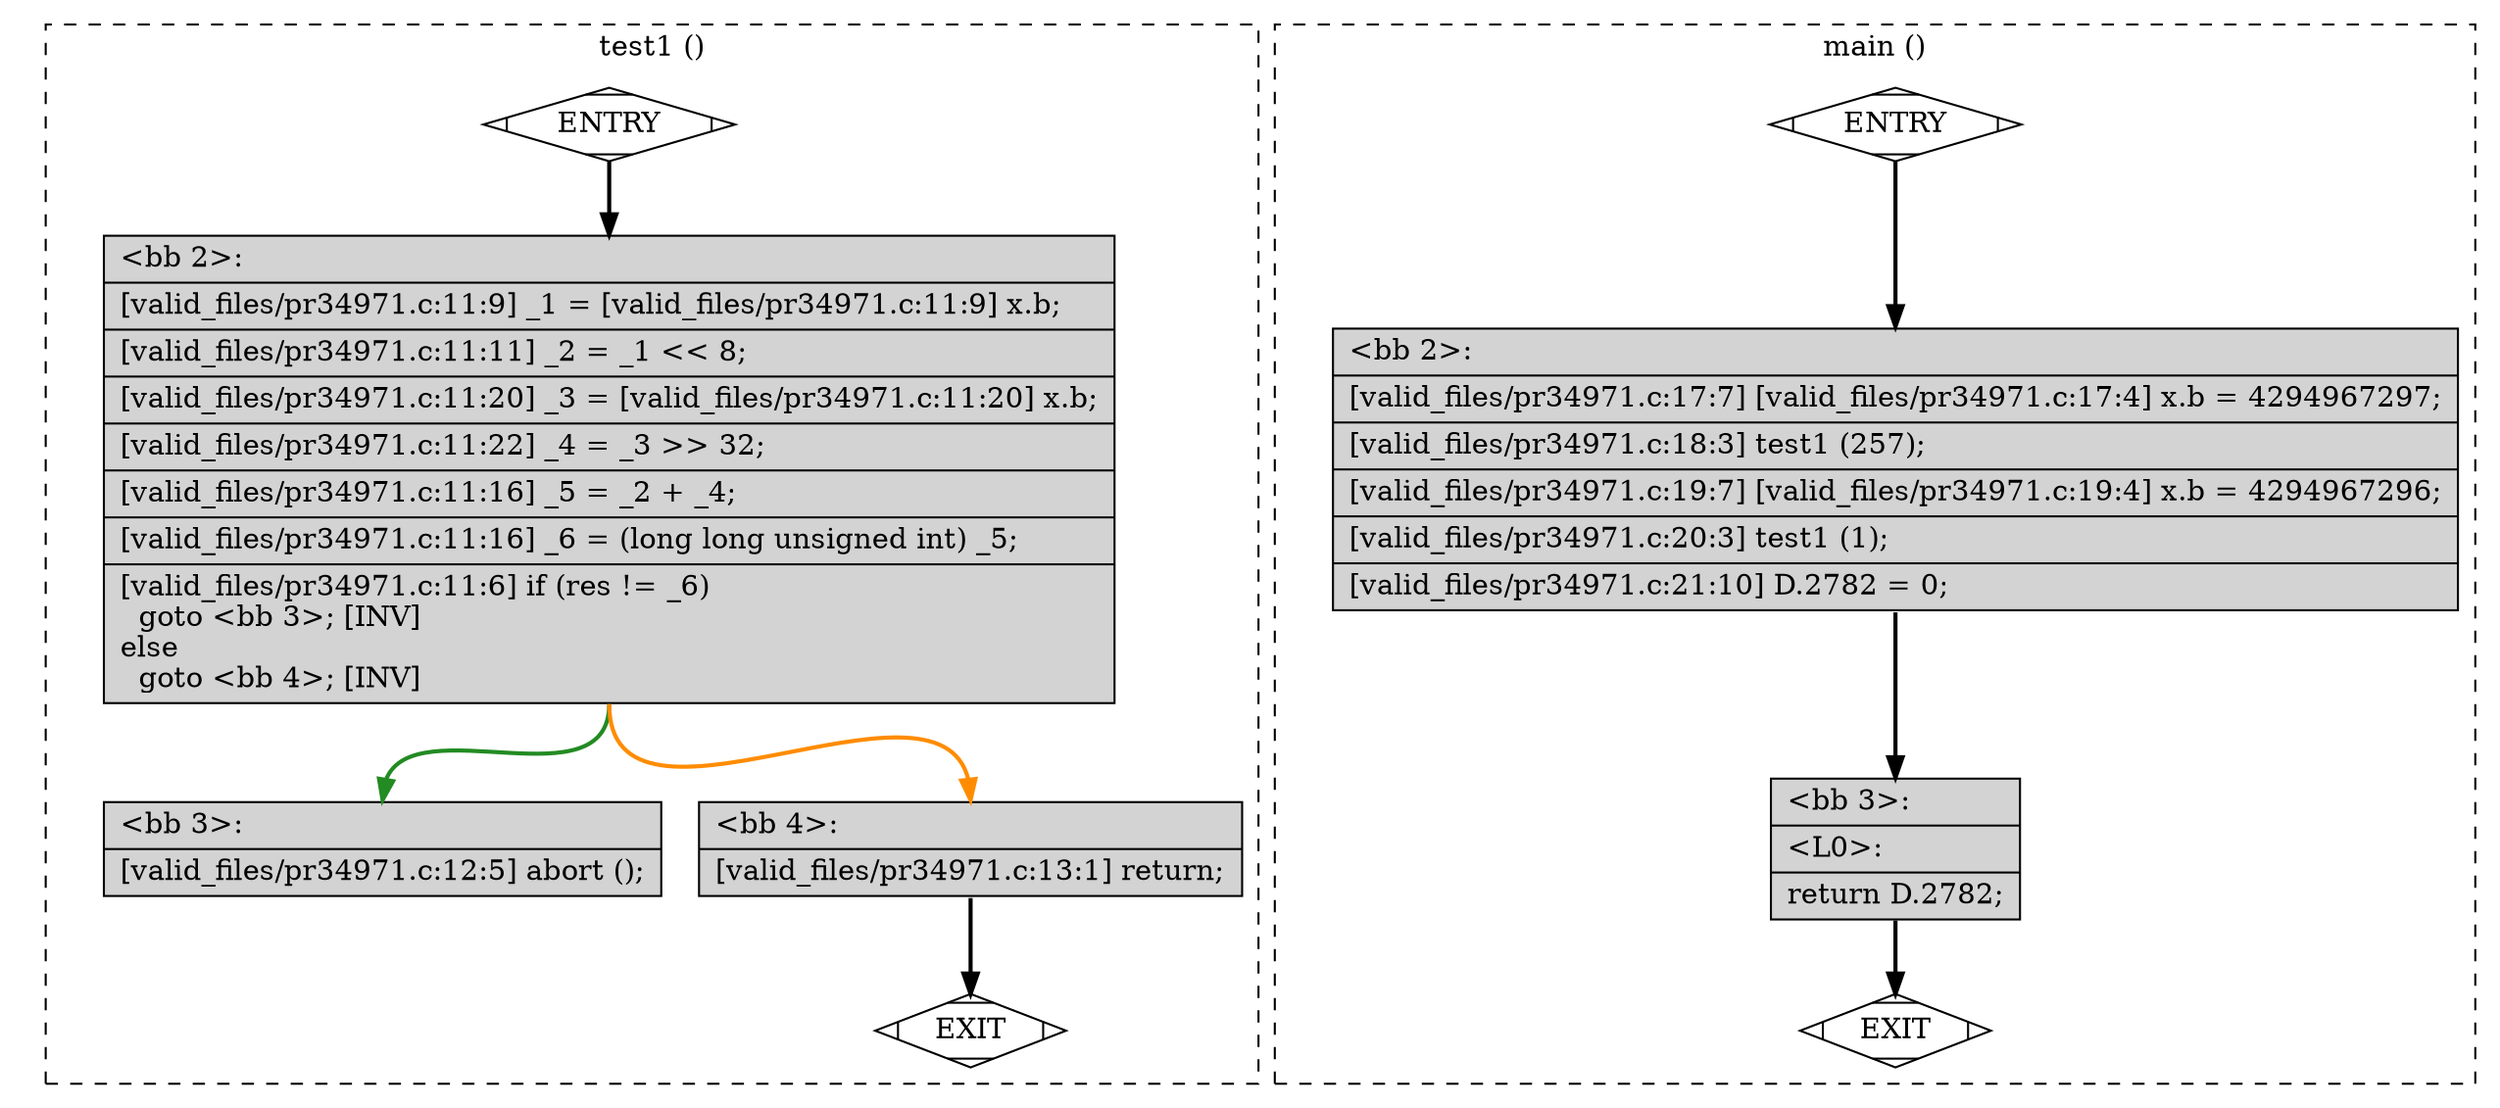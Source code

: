 digraph "a-pr34971.c.015t.cfg" {
overlap=false;
subgraph "cluster_test1" {
	style="dashed";
	color="black";
	label="test1 ()";
	fn_0_basic_block_0 [shape=Mdiamond,style=filled,fillcolor=white,label="ENTRY"];

	fn_0_basic_block_1 [shape=Mdiamond,style=filled,fillcolor=white,label="EXIT"];

	fn_0_basic_block_2 [shape=record,style=filled,fillcolor=lightgrey,label="{\<bb\ 2\>:\l\
|[valid_files/pr34971.c:11:9]\ _1\ =\ [valid_files/pr34971.c:11:9]\ x.b;\l\
|[valid_files/pr34971.c:11:11]\ _2\ =\ _1\ \<\<\ 8;\l\
|[valid_files/pr34971.c:11:20]\ _3\ =\ [valid_files/pr34971.c:11:20]\ x.b;\l\
|[valid_files/pr34971.c:11:22]\ _4\ =\ _3\ \>\>\ 32;\l\
|[valid_files/pr34971.c:11:16]\ _5\ =\ _2\ +\ _4;\l\
|[valid_files/pr34971.c:11:16]\ _6\ =\ (long\ long\ unsigned\ int)\ _5;\l\
|[valid_files/pr34971.c:11:6]\ if\ (res\ !=\ _6)\l\
\ \ goto\ \<bb\ 3\>;\ [INV]\l\
else\l\
\ \ goto\ \<bb\ 4\>;\ [INV]\l\
}"];

	fn_0_basic_block_3 [shape=record,style=filled,fillcolor=lightgrey,label="{\<bb\ 3\>:\l\
|[valid_files/pr34971.c:12:5]\ abort\ ();\l\
}"];

	fn_0_basic_block_4 [shape=record,style=filled,fillcolor=lightgrey,label="{\<bb\ 4\>:\l\
|[valid_files/pr34971.c:13:1]\ return;\l\
}"];

	fn_0_basic_block_0:s -> fn_0_basic_block_2:n [style="solid,bold",color=black,weight=100,constraint=true];
	fn_0_basic_block_2:s -> fn_0_basic_block_3:n [style="solid,bold",color=forestgreen,weight=10,constraint=true];
	fn_0_basic_block_2:s -> fn_0_basic_block_4:n [style="solid,bold",color=darkorange,weight=10,constraint=true];
	fn_0_basic_block_4:s -> fn_0_basic_block_1:n [style="solid,bold",color=black,weight=10,constraint=true];
	fn_0_basic_block_0:s -> fn_0_basic_block_1:n [style="invis",constraint=true];
}
subgraph "cluster_main" {
	style="dashed";
	color="black";
	label="main ()";
	fn_1_basic_block_0 [shape=Mdiamond,style=filled,fillcolor=white,label="ENTRY"];

	fn_1_basic_block_1 [shape=Mdiamond,style=filled,fillcolor=white,label="EXIT"];

	fn_1_basic_block_2 [shape=record,style=filled,fillcolor=lightgrey,label="{\<bb\ 2\>:\l\
|[valid_files/pr34971.c:17:7]\ [valid_files/pr34971.c:17:4]\ x.b\ =\ 4294967297;\l\
|[valid_files/pr34971.c:18:3]\ test1\ (257);\l\
|[valid_files/pr34971.c:19:7]\ [valid_files/pr34971.c:19:4]\ x.b\ =\ 4294967296;\l\
|[valid_files/pr34971.c:20:3]\ test1\ (1);\l\
|[valid_files/pr34971.c:21:10]\ D.2782\ =\ 0;\l\
}"];

	fn_1_basic_block_3 [shape=record,style=filled,fillcolor=lightgrey,label="{\<bb\ 3\>:\l\
|\<L0\>:\l\
|return\ D.2782;\l\
}"];

	fn_1_basic_block_0:s -> fn_1_basic_block_2:n [style="solid,bold",color=black,weight=100,constraint=true];
	fn_1_basic_block_2:s -> fn_1_basic_block_3:n [style="solid,bold",color=black,weight=100,constraint=true];
	fn_1_basic_block_3:s -> fn_1_basic_block_1:n [style="solid,bold",color=black,weight=10,constraint=true];
	fn_1_basic_block_0:s -> fn_1_basic_block_1:n [style="invis",constraint=true];
}
}
